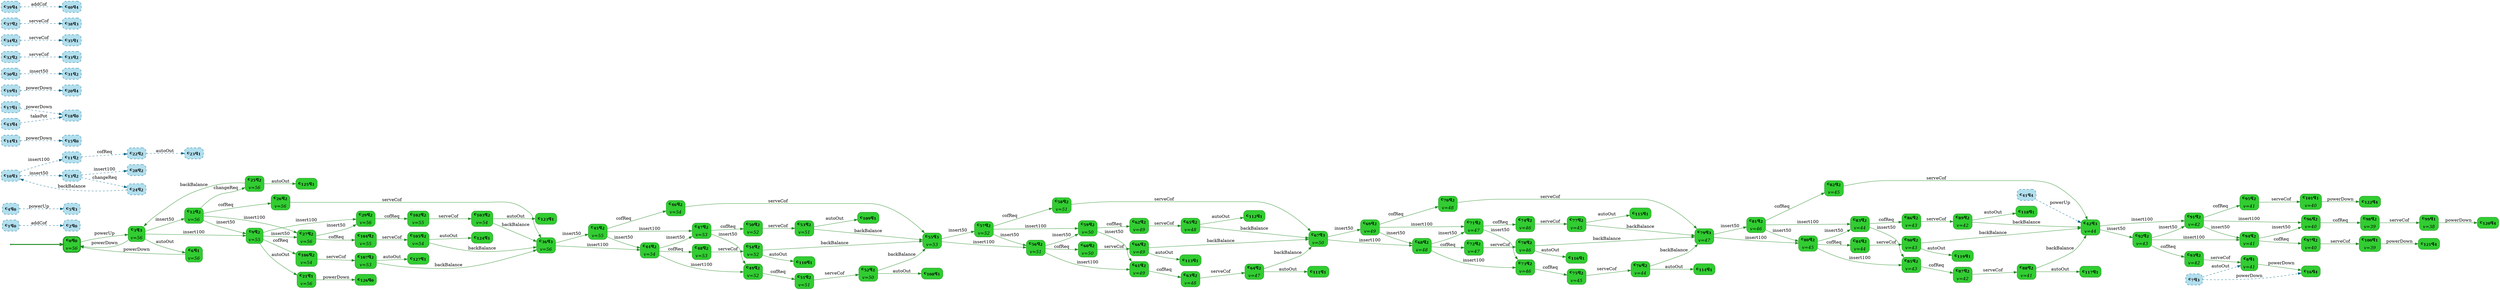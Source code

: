 digraph g {

	rankdir="LR"

	__invisible__[shape="point", color="forestgreen"]
	c0q0[label=<<b>c<sub>0</sub>q<sub>0</sub></b><br/><br/><i>v=56</i>>, shape="box", style="rounded, filled", fillcolor="limegreen", color="forestgreen", penwidth=3] // Initial
	c3q3[label=<<b>c<sub>3</sub>q<sub>3</sub></b><br/><br/><i>v=56</i>>, shape="box", style="rounded, filled", fillcolor="limegreen", color="forestgreen"]
	c6q1[label=<<b>c<sub>6</sub>q<sub>1</sub></b><br/><br/><i>v=56</i>>, shape="box", style="rounded, filled", fillcolor="limegreen", color="forestgreen"]
	c9q2[label=<<b>c<sub>9</sub>q<sub>2</sub></b><br/><br/><i>v=55</i>>, shape="box", style="rounded, filled", fillcolor="limegreen", color="forestgreen"]
	c21q1[label=<<b>c<sub>21</sub>q<sub>1</sub></b><br/><br/><i>v=56</i>>, shape="box", style="rounded, filled", fillcolor="limegreen", color="forestgreen"]
	c126q0[label=<<b>c<sub>126</sub>q<sub>0</sub></b>>, shape="box", style="rounded, filled", fillcolor="limegreen", color="forestgreen"]
	c106q2[label=<<b>c<sub>106</sub>q<sub>2</sub></b><br/><br/><i>v=54</i>>, shape="box", style="rounded, filled", fillcolor="limegreen", color="forestgreen"]
	c107q2[label=<<b>c<sub>107</sub>q<sub>2</sub></b><br/><br/><i>v=53</i>>, shape="box", style="rounded, filled", fillcolor="limegreen", color="forestgreen"]
	c127q1[label=<<b>c<sub>127</sub>q<sub>1</sub></b>>, shape="box", style="rounded, filled", fillcolor="limegreen", color="forestgreen"]
	c36q3[label=<<b>c<sub>36</sub>q<sub>3</sub></b><br/><br/><i>v=56</i>>, shape="box", style="rounded, filled", fillcolor="limegreen", color="forestgreen"]
	c44q2[label=<<b>c<sub>44</sub>q<sub>2</sub></b><br/><br/><i>v=54</i>>, shape="box", style="rounded, filled", fillcolor="limegreen", color="forestgreen"]
	c48q2[label=<<b>c<sub>48</sub>q<sub>2</sub></b><br/><br/><i>v=53</i>>, shape="box", style="rounded, filled", fillcolor="limegreen", color="forestgreen"]
	c54q2[label=<<b>c<sub>54</sub>q<sub>2</sub></b><br/><br/><i>v=52</i>>, shape="box", style="rounded, filled", fillcolor="limegreen", color="forestgreen"]
	c110q1[label=<<b>c<sub>110</sub>q<sub>1</sub></b>>, shape="box", style="rounded, filled", fillcolor="limegreen", color="forestgreen"]
	c55q3[label=<<b>c<sub>55</sub>q<sub>3</sub></b><br/><br/><i>v=53</i>>, shape="box", style="rounded, filled", fillcolor="limegreen", color="forestgreen"]
	c56q2[label=<<b>c<sub>56</sub>q<sub>2</sub></b><br/><br/><i>v=51</i>>, shape="box", style="rounded, filled", fillcolor="limegreen", color="forestgreen"]
	c60q2[label=<<b>c<sub>60</sub>q<sub>2</sub></b><br/><br/><i>v=50</i>>, shape="box", style="rounded, filled", fillcolor="limegreen", color="forestgreen"]
	c66q2[label=<<b>c<sub>66</sub>q<sub>2</sub></b><br/><br/><i>v=49</i>>, shape="box", style="rounded, filled", fillcolor="limegreen", color="forestgreen"]
	c113q1[label=<<b>c<sub>113</sub>q<sub>1</sub></b>>, shape="box", style="rounded, filled", fillcolor="limegreen", color="forestgreen"]
	c67q3[label=<<b>c<sub>67</sub>q<sub>3</sub></b><br/><br/><i>v=50</i>>, shape="box", style="rounded, filled", fillcolor="limegreen", color="forestgreen"]
	c68q2[label=<<b>c<sub>68</sub>q<sub>2</sub></b><br/><br/><i>v=48</i>>, shape="box", style="rounded, filled", fillcolor="limegreen", color="forestgreen"]
	c72q2[label=<<b>c<sub>72</sub>q<sub>2</sub></b><br/><br/><i>v=47</i>>, shape="box", style="rounded, filled", fillcolor="limegreen", color="forestgreen"]
	c78q2[label=<<b>c<sub>78</sub>q<sub>2</sub></b><br/><br/><i>v=46</i>>, shape="box", style="rounded, filled", fillcolor="limegreen", color="forestgreen"]
	c116q1[label=<<b>c<sub>116</sub>q<sub>1</sub></b>>, shape="box", style="rounded, filled", fillcolor="limegreen", color="forestgreen"]
	c79q3[label=<<b>c<sub>79</sub>q<sub>3</sub></b><br/><br/><i>v=47</i>>, shape="box", style="rounded, filled", fillcolor="limegreen", color="forestgreen"]
	c80q2[label=<<b>c<sub>80</sub>q<sub>2</sub></b><br/><br/><i>v=45</i>>, shape="box", style="rounded, filled", fillcolor="limegreen", color="forestgreen"]
	c84q2[label=<<b>c<sub>84</sub>q<sub>2</sub></b><br/><br/><i>v=44</i>>, shape="box", style="rounded, filled", fillcolor="limegreen", color="forestgreen"]
	c90q2[label=<<b>c<sub>90</sub>q<sub>2</sub></b><br/><br/><i>v=43</i>>, shape="box", style="rounded, filled", fillcolor="limegreen", color="forestgreen"]
	c119q1[label=<<b>c<sub>119</sub>q<sub>1</sub></b>>, shape="box", style="rounded, filled", fillcolor="limegreen", color="forestgreen"]
	c42q3[label=<<b>c<sub>42</sub>q<sub>3</sub></b><br/><br/><i>v=44</i>>, shape="box", style="rounded, filled", fillcolor="limegreen", color="forestgreen"]
	c91q2[label=<<b>c<sub>91</sub>q<sub>2</sub></b><br/><br/><i>v=42</i>>, shape="box", style="rounded, filled", fillcolor="limegreen", color="forestgreen"]
	c95q2[label=<<b>c<sub>95</sub>q<sub>2</sub></b><br/><br/><i>v=41</i>>, shape="box", style="rounded, filled", fillcolor="limegreen", color="forestgreen"]
	c101q1[label=<<b>c<sub>101</sub>q<sub>1</sub></b><br/><br/><i>v=40</i>>, shape="box", style="rounded, filled", fillcolor="limegreen", color="forestgreen"]
	c122q4[label=<<b>c<sub>122</sub>q<sub>4</sub></b>>, shape="box", style="rounded, filled", fillcolor="limegreen", color="forestgreen"]
	c96q2[label=<<b>c<sub>96</sub>q<sub>2</sub></b><br/><br/><i>v=40</i>>, shape="box", style="rounded, filled", fillcolor="limegreen", color="forestgreen"]
	c98q2[label=<<b>c<sub>98</sub>q<sub>2</sub></b><br/><br/><i>v=39</i>>, shape="box", style="rounded, filled", fillcolor="limegreen", color="forestgreen"]
	c99q1[label=<<b>c<sub>99</sub>q<sub>1</sub></b><br/><br/><i>v=38</i>>, shape="box", style="rounded, filled", fillcolor="limegreen", color="forestgreen"]
	c120q4[label=<<b>c<sub>120</sub>q<sub>4</sub></b>>, shape="box", style="rounded, filled", fillcolor="limegreen", color="forestgreen"]
	c94q2[label=<<b>c<sub>94</sub>q<sub>2</sub></b><br/><br/><i>v=41</i>>, shape="box", style="rounded, filled", fillcolor="limegreen", color="forestgreen"]
	c97q2[label=<<b>c<sub>97</sub>q<sub>2</sub></b><br/><br/><i>v=40</i>>, shape="box", style="rounded, filled", fillcolor="limegreen", color="forestgreen"]
	c100q1[label=<<b>c<sub>100</sub>q<sub>1</sub></b><br/><br/><i>v=39</i>>, shape="box", style="rounded, filled", fillcolor="limegreen", color="forestgreen"]
	c121q4[label=<<b>c<sub>121</sub>q<sub>4</sub></b>>, shape="box", style="rounded, filled", fillcolor="limegreen", color="forestgreen"]
	c92q2[label=<<b>c<sub>92</sub>q<sub>2</sub></b><br/><br/><i>v=43</i>>, shape="box", style="rounded, filled", fillcolor="limegreen", color="forestgreen"]
	c93q2[label=<<b>c<sub>93</sub>q<sub>2</sub></b><br/><br/><i>v=42</i>>, shape="box", style="rounded, filled", fillcolor="limegreen", color="forestgreen"]
	c8q1[label=<<b>c<sub>8</sub>q<sub>1</sub></b><br/><br/><i>v=41</i>>, shape="box", style="rounded, filled", fillcolor="limegreen", color="forestgreen"]
	c16q4[label=<<b>c<sub>16</sub>q<sub>4</sub></b>>, shape="box", style="rounded, filled", fillcolor="limegreen", color="forestgreen"]
	c85q2[label=<<b>c<sub>85</sub>q<sub>2</sub></b><br/><br/><i>v=43</i>>, shape="box", style="rounded, filled", fillcolor="limegreen", color="forestgreen"]
	c87q2[label=<<b>c<sub>87</sub>q<sub>2</sub></b><br/><br/><i>v=42</i>>, shape="box", style="rounded, filled", fillcolor="limegreen", color="forestgreen"]
	c88q2[label=<<b>c<sub>88</sub>q<sub>2</sub></b><br/><br/><i>v=41</i>>, shape="box", style="rounded, filled", fillcolor="limegreen", color="forestgreen"]
	c117q1[label=<<b>c<sub>117</sub>q<sub>1</sub></b>>, shape="box", style="rounded, filled", fillcolor="limegreen", color="forestgreen"]
	c83q2[label=<<b>c<sub>83</sub>q<sub>2</sub></b><br/><br/><i>v=44</i>>, shape="box", style="rounded, filled", fillcolor="limegreen", color="forestgreen"]
	c86q2[label=<<b>c<sub>86</sub>q<sub>2</sub></b><br/><br/><i>v=43</i>>, shape="box", style="rounded, filled", fillcolor="limegreen", color="forestgreen"]
	c89q2[label=<<b>c<sub>89</sub>q<sub>2</sub></b><br/><br/><i>v=42</i>>, shape="box", style="rounded, filled", fillcolor="limegreen", color="forestgreen"]
	c118q1[label=<<b>c<sub>118</sub>q<sub>1</sub></b>>, shape="box", style="rounded, filled", fillcolor="limegreen", color="forestgreen"]
	c81q2[label=<<b>c<sub>81</sub>q<sub>2</sub></b><br/><br/><i>v=46</i>>, shape="box", style="rounded, filled", fillcolor="limegreen", color="forestgreen"]
	c82q2[label=<<b>c<sub>82</sub>q<sub>2</sub></b><br/><br/><i>v=45</i>>, shape="box", style="rounded, filled", fillcolor="limegreen", color="forestgreen"]
	c73q2[label=<<b>c<sub>73</sub>q<sub>2</sub></b><br/><br/><i>v=46</i>>, shape="box", style="rounded, filled", fillcolor="limegreen", color="forestgreen"]
	c75q2[label=<<b>c<sub>75</sub>q<sub>2</sub></b><br/><br/><i>v=45</i>>, shape="box", style="rounded, filled", fillcolor="limegreen", color="forestgreen"]
	c76q2[label=<<b>c<sub>76</sub>q<sub>2</sub></b><br/><br/><i>v=44</i>>, shape="box", style="rounded, filled", fillcolor="limegreen", color="forestgreen"]
	c114q1[label=<<b>c<sub>114</sub>q<sub>1</sub></b>>, shape="box", style="rounded, filled", fillcolor="limegreen", color="forestgreen"]
	c71q2[label=<<b>c<sub>71</sub>q<sub>2</sub></b><br/><br/><i>v=47</i>>, shape="box", style="rounded, filled", fillcolor="limegreen", color="forestgreen"]
	c74q2[label=<<b>c<sub>74</sub>q<sub>2</sub></b><br/><br/><i>v=46</i>>, shape="box", style="rounded, filled", fillcolor="limegreen", color="forestgreen"]
	c77q2[label=<<b>c<sub>77</sub>q<sub>2</sub></b><br/><br/><i>v=45</i>>, shape="box", style="rounded, filled", fillcolor="limegreen", color="forestgreen"]
	c115q1[label=<<b>c<sub>115</sub>q<sub>1</sub></b>>, shape="box", style="rounded, filled", fillcolor="limegreen", color="forestgreen"]
	c69q2[label=<<b>c<sub>69</sub>q<sub>2</sub></b><br/><br/><i>v=49</i>>, shape="box", style="rounded, filled", fillcolor="limegreen", color="forestgreen"]
	c70q2[label=<<b>c<sub>70</sub>q<sub>2</sub></b><br/><br/><i>v=48</i>>, shape="box", style="rounded, filled", fillcolor="limegreen", color="forestgreen"]
	c61q2[label=<<b>c<sub>61</sub>q<sub>2</sub></b><br/><br/><i>v=49</i>>, shape="box", style="rounded, filled", fillcolor="limegreen", color="forestgreen"]
	c63q2[label=<<b>c<sub>63</sub>q<sub>2</sub></b><br/><br/><i>v=48</i>>, shape="box", style="rounded, filled", fillcolor="limegreen", color="forestgreen"]
	c64q2[label=<<b>c<sub>64</sub>q<sub>2</sub></b><br/><br/><i>v=47</i>>, shape="box", style="rounded, filled", fillcolor="limegreen", color="forestgreen"]
	c111q1[label=<<b>c<sub>111</sub>q<sub>1</sub></b>>, shape="box", style="rounded, filled", fillcolor="limegreen", color="forestgreen"]
	c59q2[label=<<b>c<sub>59</sub>q<sub>2</sub></b><br/><br/><i>v=50</i>>, shape="box", style="rounded, filled", fillcolor="limegreen", color="forestgreen"]
	c62q2[label=<<b>c<sub>62</sub>q<sub>2</sub></b><br/><br/><i>v=49</i>>, shape="box", style="rounded, filled", fillcolor="limegreen", color="forestgreen"]
	c65q2[label=<<b>c<sub>65</sub>q<sub>2</sub></b><br/><br/><i>v=48</i>>, shape="box", style="rounded, filled", fillcolor="limegreen", color="forestgreen"]
	c112q1[label=<<b>c<sub>112</sub>q<sub>1</sub></b>>, shape="box", style="rounded, filled", fillcolor="limegreen", color="forestgreen"]
	c57q2[label=<<b>c<sub>57</sub>q<sub>2</sub></b><br/><br/><i>v=52</i>>, shape="box", style="rounded, filled", fillcolor="limegreen", color="forestgreen"]
	c58q2[label=<<b>c<sub>58</sub>q<sub>2</sub></b><br/><br/><i>v=51</i>>, shape="box", style="rounded, filled", fillcolor="limegreen", color="forestgreen"]
	c49q2[label=<<b>c<sub>49</sub>q<sub>2</sub></b><br/><br/><i>v=52</i>>, shape="box", style="rounded, filled", fillcolor="limegreen", color="forestgreen"]
	c51q2[label=<<b>c<sub>51</sub>q<sub>2</sub></b><br/><br/><i>v=51</i>>, shape="box", style="rounded, filled", fillcolor="limegreen", color="forestgreen"]
	c52q2[label=<<b>c<sub>52</sub>q<sub>2</sub></b><br/><br/><i>v=50</i>>, shape="box", style="rounded, filled", fillcolor="limegreen", color="forestgreen"]
	c108q1[label=<<b>c<sub>108</sub>q<sub>1</sub></b>>, shape="box", style="rounded, filled", fillcolor="limegreen", color="forestgreen"]
	c47q2[label=<<b>c<sub>47</sub>q<sub>2</sub></b><br/><br/><i>v=53</i>>, shape="box", style="rounded, filled", fillcolor="limegreen", color="forestgreen"]
	c50q2[label=<<b>c<sub>50</sub>q<sub>2</sub></b><br/><br/><i>v=52</i>>, shape="box", style="rounded, filled", fillcolor="limegreen", color="forestgreen"]
	c53q2[label=<<b>c<sub>53</sub>q<sub>2</sub></b><br/><br/><i>v=51</i>>, shape="box", style="rounded, filled", fillcolor="limegreen", color="forestgreen"]
	c109q1[label=<<b>c<sub>109</sub>q<sub>1</sub></b>>, shape="box", style="rounded, filled", fillcolor="limegreen", color="forestgreen"]
	c45q2[label=<<b>c<sub>45</sub>q<sub>2</sub></b><br/><br/><i>v=55</i>>, shape="box", style="rounded, filled", fillcolor="limegreen", color="forestgreen"]
	c46q2[label=<<b>c<sub>46</sub>q<sub>2</sub></b><br/><br/><i>v=54</i>>, shape="box", style="rounded, filled", fillcolor="limegreen", color="forestgreen"]
	c29q2[label=<<b>c<sub>29</sub>q<sub>2</sub></b><br/><br/><i>v=56</i>>, shape="box", style="rounded, filled", fillcolor="limegreen", color="forestgreen"]
	c102q2[label=<<b>c<sub>102</sub>q<sub>2</sub></b><br/><br/><i>v=55</i>>, shape="box", style="rounded, filled", fillcolor="limegreen", color="forestgreen"]
	c103q2[label=<<b>c<sub>103</sub>q<sub>2</sub></b><br/><br/><i>v=54</i>>, shape="box", style="rounded, filled", fillcolor="limegreen", color="forestgreen"]
	c123q1[label=<<b>c<sub>123</sub>q<sub>1</sub></b>>, shape="box", style="rounded, filled", fillcolor="limegreen", color="forestgreen"]
	c27q2[label=<<b>c<sub>27</sub>q<sub>2</sub></b><br/><br/><i>v=56</i>>, shape="box", style="rounded, filled", fillcolor="limegreen", color="forestgreen"]
	c104q2[label=<<b>c<sub>104</sub>q<sub>2</sub></b><br/><br/><i>v=55</i>>, shape="box", style="rounded, filled", fillcolor="limegreen", color="forestgreen"]
	c105q2[label=<<b>c<sub>105</sub>q<sub>2</sub></b><br/><br/><i>v=54</i>>, shape="box", style="rounded, filled", fillcolor="limegreen", color="forestgreen"]
	c124q1[label=<<b>c<sub>124</sub>q<sub>1</sub></b>>, shape="box", style="rounded, filled", fillcolor="limegreen", color="forestgreen"]
	c12q2[label=<<b>c<sub>12</sub>q<sub>2</sub></b><br/><br/><i>v=56</i>>, shape="box", style="rounded, filled", fillcolor="limegreen", color="forestgreen"]
	c25q2[label=<<b>c<sub>25</sub>q<sub>2</sub></b><br/><br/><i>v=56</i>>, shape="box", style="rounded, filled", fillcolor="limegreen", color="forestgreen"]
	c125q1[label=<<b>c<sub>125</sub>q<sub>1</sub></b>>, shape="box", style="rounded, filled", fillcolor="limegreen", color="forestgreen"]
	c26q2[label=<<b>c<sub>26</sub>q<sub>2</sub></b><br/><br/><i>v=56</i>>, shape="box", style="rounded, filled", fillcolor="limegreen", color="forestgreen"]
	c1q0[label=<<b>c<sub>1</sub>q<sub>0</sub></b>>, shape="box", style="rounded, filled, dashed", fillcolor="lightblue2", color="deepskyblue4"]
	c2q0[label=<<b>c<sub>2</sub>q<sub>0</sub></b>>, shape="box", style="rounded, filled, dashed", fillcolor="lightblue2", color="deepskyblue4"]
	c4q0[label=<<b>c<sub>4</sub>q<sub>0</sub></b>>, shape="box", style="rounded, filled, dashed", fillcolor="lightblue2", color="deepskyblue4"]
	c5q3[label=<<b>c<sub>5</sub>q<sub>3</sub></b>>, shape="box", style="rounded, filled, dashed", fillcolor="lightblue2", color="deepskyblue4"]
	c7q3[label=<<b>c<sub>7</sub>q<sub>3</sub></b>>, shape="box", style="rounded, filled, dashed", fillcolor="lightblue2", color="deepskyblue4"]
	c10q3[label=<<b>c<sub>10</sub>q<sub>3</sub></b>>, shape="box", style="rounded, filled, dashed", fillcolor="lightblue2", color="deepskyblue4"]
	c11q2[label=<<b>c<sub>11</sub>q<sub>2</sub></b>>, shape="box", style="rounded, filled, dashed", fillcolor="lightblue2", color="deepskyblue4"]
	c13q2[label=<<b>c<sub>13</sub>q<sub>2</sub></b>>, shape="box", style="rounded, filled, dashed", fillcolor="lightblue2", color="deepskyblue4"]
	c14q3[label=<<b>c<sub>14</sub>q<sub>3</sub></b>>, shape="box", style="rounded, filled, dashed", fillcolor="lightblue2", color="deepskyblue4"]
	c15q0[label=<<b>c<sub>15</sub>q<sub>0</sub></b>>, shape="box", style="rounded, filled, dashed", fillcolor="lightblue2", color="deepskyblue4"]
	c17q1[label=<<b>c<sub>17</sub>q<sub>1</sub></b>>, shape="box", style="rounded, filled, dashed", fillcolor="lightblue2", color="deepskyblue4"]
	c18q0[label=<<b>c<sub>18</sub>q<sub>0</sub></b>>, shape="box", style="rounded, filled, dashed", fillcolor="lightblue2", color="deepskyblue4"]
	c19q1[label=<<b>c<sub>19</sub>q<sub>1</sub></b>>, shape="box", style="rounded, filled, dashed", fillcolor="lightblue2", color="deepskyblue4"]
	c20q4[label=<<b>c<sub>20</sub>q<sub>4</sub></b>>, shape="box", style="rounded, filled, dashed", fillcolor="lightblue2", color="deepskyblue4"]
	c22q2[label=<<b>c<sub>22</sub>q<sub>2</sub></b>>, shape="box", style="rounded, filled, dashed", fillcolor="lightblue2", color="deepskyblue4"]
	c23q1[label=<<b>c<sub>23</sub>q<sub>1</sub></b>>, shape="box", style="rounded, filled, dashed", fillcolor="lightblue2", color="deepskyblue4"]
	c24q2[label=<<b>c<sub>24</sub>q<sub>2</sub></b>>, shape="box", style="rounded, filled, dashed", fillcolor="lightblue2", color="deepskyblue4"]
	c28q2[label=<<b>c<sub>28</sub>q<sub>2</sub></b>>, shape="box", style="rounded, filled, dashed", fillcolor="lightblue2", color="deepskyblue4"]
	c30q2[label=<<b>c<sub>30</sub>q<sub>2</sub></b>>, shape="box", style="rounded, filled, dashed", fillcolor="lightblue2", color="deepskyblue4"]
	c31q2[label=<<b>c<sub>31</sub>q<sub>2</sub></b>>, shape="box", style="rounded, filled, dashed", fillcolor="lightblue2", color="deepskyblue4"]
	c32q2[label=<<b>c<sub>32</sub>q<sub>2</sub></b>>, shape="box", style="rounded, filled, dashed", fillcolor="lightblue2", color="deepskyblue4"]
	c33q2[label=<<b>c<sub>33</sub>q<sub>2</sub></b>>, shape="box", style="rounded, filled, dashed", fillcolor="lightblue2", color="deepskyblue4"]
	c34q2[label=<<b>c<sub>34</sub>q<sub>2</sub></b>>, shape="box", style="rounded, filled, dashed", fillcolor="lightblue2", color="deepskyblue4"]
	c35q1[label=<<b>c<sub>35</sub>q<sub>1</sub></b>>, shape="box", style="rounded, filled, dashed", fillcolor="lightblue2", color="deepskyblue4"]
	c37q2[label=<<b>c<sub>37</sub>q<sub>2</sub></b>>, shape="box", style="rounded, filled, dashed", fillcolor="lightblue2", color="deepskyblue4"]
	c38q3[label=<<b>c<sub>38</sub>q<sub>3</sub></b>>, shape="box", style="rounded, filled, dashed", fillcolor="lightblue2", color="deepskyblue4"]
	c39q4[label=<<b>c<sub>39</sub>q<sub>4</sub></b>>, shape="box", style="rounded, filled, dashed", fillcolor="lightblue2", color="deepskyblue4"]
	c40q4[label=<<b>c<sub>40</sub>q<sub>4</sub></b>>, shape="box", style="rounded, filled, dashed", fillcolor="lightblue2", color="deepskyblue4"]
	c41q4[label=<<b>c<sub>41</sub>q<sub>4</sub></b>>, shape="box", style="rounded, filled, dashed", fillcolor="lightblue2", color="deepskyblue4"]
	c43q4[label=<<b>c<sub>43</sub>q<sub>4</sub></b>>, shape="box", style="rounded, filled, dashed", fillcolor="lightblue2", color="deepskyblue4"]

	__invisible__ -> c0q0[penwidth=3, color="forestgreen"]
	c0q0 -> c3q3[label=<powerUp>, color="forestgreen"]
	c3q3 -> c6q1[label=<autoOut>, color="forestgreen"]
	c6q1 -> c0q0[label=<powerDown>, color="forestgreen"]
	c3q3 -> c9q2[label=<insert100>, color="forestgreen"]
	c9q2 -> c21q1[label=<autoOut>, color="forestgreen"]
	c21q1 -> c126q0[label=<powerDown>, color="forestgreen"]
	c9q2 -> c106q2[label=<cofReq>, color="forestgreen"]
	c106q2 -> c107q2[label=<serveCof>, color="forestgreen"]
	c107q2 -> c127q1[label=<autoOut>, color="forestgreen"]
	c107q2 -> c36q3[label=<backBalance>, color="forestgreen"]
	c36q3 -> c44q2[label=<insert100>, color="forestgreen"]
	c44q2 -> c48q2[label=<cofReq>, color="forestgreen"]
	c48q2 -> c54q2[label=<serveCof>, color="forestgreen"]
	c54q2 -> c110q1[label=<autoOut>, color="forestgreen"]
	c54q2 -> c55q3[label=<backBalance>, color="forestgreen"]
	c55q3 -> c56q2[label=<insert100>, color="forestgreen"]
	c56q2 -> c60q2[label=<cofReq>, color="forestgreen"]
	c60q2 -> c66q2[label=<serveCof>, color="forestgreen"]
	c66q2 -> c113q1[label=<autoOut>, color="forestgreen"]
	c66q2 -> c67q3[label=<backBalance>, color="forestgreen"]
	c67q3 -> c68q2[label=<insert100>, color="forestgreen"]
	c68q2 -> c72q2[label=<cofReq>, color="forestgreen"]
	c72q2 -> c78q2[label=<serveCof>, color="forestgreen"]
	c78q2 -> c116q1[label=<autoOut>, color="forestgreen"]
	c78q2 -> c79q3[label=<backBalance>, color="forestgreen"]
	c79q3 -> c80q2[label=<insert100>, color="forestgreen"]
	c80q2 -> c84q2[label=<cofReq>, color="forestgreen"]
	c84q2 -> c90q2[label=<serveCof>, color="forestgreen"]
	c90q2 -> c119q1[label=<autoOut>, color="forestgreen"]
	c90q2 -> c42q3[label=<backBalance>, color="forestgreen"]
	c42q3 -> c91q2[label=<insert100>, color="forestgreen"]
	c91q2 -> c95q2[label=<cofReq>, color="forestgreen"]
	c95q2 -> c101q1[label=<serveCof>, color="forestgreen"]
	c101q1 -> c122q4[label=<powerDown>, color="forestgreen"]
	c91q2 -> c96q2[label=<insert100>, color="forestgreen"]
	c96q2 -> c98q2[label=<cofReq>, color="forestgreen"]
	c98q2 -> c99q1[label=<serveCof>, color="forestgreen"]
	c99q1 -> c120q4[label=<powerDown>, color="forestgreen"]
	c91q2 -> c94q2[label=<insert50>, color="forestgreen"]
	c94q2 -> c97q2[label=<cofReq>, color="forestgreen"]
	c97q2 -> c100q1[label=<serveCof>, color="forestgreen"]
	c100q1 -> c121q4[label=<powerDown>, color="forestgreen"]
	c94q2 -> c96q2[label=<insert50>, color="forestgreen"]
	c42q3 -> c92q2[label=<insert50>, color="forestgreen"]
	c92q2 -> c93q2[label=<cofReq>, color="forestgreen"]
	c93q2 -> c8q1[label=<serveCof>, color="forestgreen"]
	c8q1 -> c16q4[label=<powerDown>, color="forestgreen"]
	c92q2 -> c94q2[label=<insert100>, color="forestgreen"]
	c92q2 -> c91q2[label=<insert50>, color="forestgreen"]
	c80q2 -> c85q2[label=<insert100>, color="forestgreen"]
	c85q2 -> c87q2[label=<cofReq>, color="forestgreen"]
	c87q2 -> c88q2[label=<serveCof>, color="forestgreen"]
	c88q2 -> c117q1[label=<autoOut>, color="forestgreen"]
	c88q2 -> c42q3[label=<backBalance>, color="forestgreen"]
	c80q2 -> c83q2[label=<insert50>, color="forestgreen"]
	c83q2 -> c86q2[label=<cofReq>, color="forestgreen"]
	c86q2 -> c89q2[label=<serveCof>, color="forestgreen"]
	c89q2 -> c118q1[label=<autoOut>, color="forestgreen"]
	c89q2 -> c42q3[label=<backBalance>, color="forestgreen"]
	c83q2 -> c85q2[label=<insert50>, color="forestgreen"]
	c79q3 -> c81q2[label=<insert50>, color="forestgreen"]
	c81q2 -> c82q2[label=<cofReq>, color="forestgreen"]
	c82q2 -> c42q3[label=<serveCof>, color="forestgreen"]
	c81q2 -> c83q2[label=<insert100>, color="forestgreen"]
	c81q2 -> c80q2[label=<insert50>, color="forestgreen"]
	c68q2 -> c73q2[label=<insert100>, color="forestgreen"]
	c73q2 -> c75q2[label=<cofReq>, color="forestgreen"]
	c75q2 -> c76q2[label=<serveCof>, color="forestgreen"]
	c76q2 -> c114q1[label=<autoOut>, color="forestgreen"]
	c76q2 -> c79q3[label=<backBalance>, color="forestgreen"]
	c68q2 -> c71q2[label=<insert50>, color="forestgreen"]
	c71q2 -> c74q2[label=<cofReq>, color="forestgreen"]
	c74q2 -> c77q2[label=<serveCof>, color="forestgreen"]
	c77q2 -> c115q1[label=<autoOut>, color="forestgreen"]
	c77q2 -> c79q3[label=<backBalance>, color="forestgreen"]
	c71q2 -> c73q2[label=<insert50>, color="forestgreen"]
	c67q3 -> c69q2[label=<insert50>, color="forestgreen"]
	c69q2 -> c70q2[label=<cofReq>, color="forestgreen"]
	c70q2 -> c79q3[label=<serveCof>, color="forestgreen"]
	c69q2 -> c71q2[label=<insert100>, color="forestgreen"]
	c69q2 -> c68q2[label=<insert50>, color="forestgreen"]
	c56q2 -> c61q2[label=<insert100>, color="forestgreen"]
	c61q2 -> c63q2[label=<cofReq>, color="forestgreen"]
	c63q2 -> c64q2[label=<serveCof>, color="forestgreen"]
	c64q2 -> c111q1[label=<autoOut>, color="forestgreen"]
	c64q2 -> c67q3[label=<backBalance>, color="forestgreen"]
	c56q2 -> c59q2[label=<insert50>, color="forestgreen"]
	c59q2 -> c62q2[label=<cofReq>, color="forestgreen"]
	c62q2 -> c65q2[label=<serveCof>, color="forestgreen"]
	c65q2 -> c112q1[label=<autoOut>, color="forestgreen"]
	c65q2 -> c67q3[label=<backBalance>, color="forestgreen"]
	c59q2 -> c61q2[label=<insert50>, color="forestgreen"]
	c55q3 -> c57q2[label=<insert50>, color="forestgreen"]
	c57q2 -> c58q2[label=<cofReq>, color="forestgreen"]
	c58q2 -> c67q3[label=<serveCof>, color="forestgreen"]
	c57q2 -> c59q2[label=<insert100>, color="forestgreen"]
	c57q2 -> c56q2[label=<insert50>, color="forestgreen"]
	c44q2 -> c49q2[label=<insert100>, color="forestgreen"]
	c49q2 -> c51q2[label=<cofReq>, color="forestgreen"]
	c51q2 -> c52q2[label=<serveCof>, color="forestgreen"]
	c52q2 -> c108q1[label=<autoOut>, color="forestgreen"]
	c52q2 -> c55q3[label=<backBalance>, color="forestgreen"]
	c44q2 -> c47q2[label=<insert50>, color="forestgreen"]
	c47q2 -> c50q2[label=<cofReq>, color="forestgreen"]
	c50q2 -> c53q2[label=<serveCof>, color="forestgreen"]
	c53q2 -> c109q1[label=<autoOut>, color="forestgreen"]
	c53q2 -> c55q3[label=<backBalance>, color="forestgreen"]
	c47q2 -> c49q2[label=<insert50>, color="forestgreen"]
	c36q3 -> c45q2[label=<insert50>, color="forestgreen"]
	c45q2 -> c46q2[label=<cofReq>, color="forestgreen"]
	c46q2 -> c55q3[label=<serveCof>, color="forestgreen"]
	c45q2 -> c47q2[label=<insert100>, color="forestgreen"]
	c45q2 -> c44q2[label=<insert50>, color="forestgreen"]
	c9q2 -> c29q2[label=<insert100>, color="forestgreen"]
	c29q2 -> c102q2[label=<cofReq>, color="forestgreen"]
	c102q2 -> c103q2[label=<serveCof>, color="forestgreen"]
	c103q2 -> c123q1[label=<autoOut>, color="forestgreen"]
	c103q2 -> c36q3[label=<backBalance>, color="forestgreen"]
	c9q2 -> c27q2[label=<insert50>, color="forestgreen"]
	c27q2 -> c29q2[label=<insert50>, color="forestgreen"]
	c27q2 -> c104q2[label=<cofReq>, color="forestgreen"]
	c104q2 -> c105q2[label=<serveCof>, color="forestgreen"]
	c105q2 -> c124q1[label=<autoOut>, color="forestgreen"]
	c105q2 -> c36q3[label=<backBalance>, color="forestgreen"]
	c3q3 -> c12q2[label=<insert50>, color="forestgreen"]
	c12q2 -> c25q2[label=<changeReq>, color="forestgreen"]
	c25q2 -> c125q1[label=<autoOut>, color="forestgreen"]
	c25q2 -> c3q3[label=<backBalance>, color="forestgreen"]
	c12q2 -> c26q2[label=<cofReq>, color="forestgreen"]
	c26q2 -> c36q3[label=<serveCof>, color="forestgreen"]
	c12q2 -> c27q2[label=<insert100>, color="forestgreen"]
	c12q2 -> c9q2[label=<insert50>, color="forestgreen"]
	c3q3 -> c0q0[label=<powerDown>, color="forestgreen"]
	c1q0 -> c2q0[label=<addCof>, color="deepskyblue4", style="dashed"]
	c4q0 -> c5q3[label=<powerUp>, color="deepskyblue4", style="dashed"]
	c7q3 -> c8q1[label=<autoOut>, color="deepskyblue4", style="dashed"]
	c10q3 -> c11q2[label=<insert100>, color="deepskyblue4", style="dashed"]
	c10q3 -> c13q2[label=<insert50>, color="deepskyblue4", style="dashed"]
	c14q3 -> c15q0[label=<powerDown>, color="deepskyblue4", style="dashed"]
	c7q3 -> c16q4[label=<powerDown>, color="deepskyblue4", style="dashed"]
	c17q1 -> c18q0[label=<powerDown>, color="deepskyblue4", style="dashed"]
	c19q1 -> c20q4[label=<powerDown>, color="deepskyblue4", style="dashed"]
	c22q2 -> c23q1[label=<autoOut>, color="deepskyblue4", style="dashed"]
	c24q2 -> c10q3[label=<backBalance>, color="deepskyblue4", style="dashed"]
	c13q2 -> c24q2[label=<changeReq>, color="deepskyblue4", style="dashed"]
	c11q2 -> c22q2[label=<cofReq>, color="deepskyblue4", style="dashed"]
	c13q2 -> c28q2[label=<insert100>, color="deepskyblue4", style="dashed"]
	c30q2 -> c31q2[label=<insert50>, color="deepskyblue4", style="dashed"]
	c32q2 -> c33q2[label=<serveCof>, color="deepskyblue4", style="dashed"]
	c34q2 -> c35q1[label=<serveCof>, color="deepskyblue4", style="dashed"]
	c37q2 -> c38q3[label=<serveCof>, color="deepskyblue4", style="dashed"]
	c39q4 -> c40q4[label=<addCof>, color="deepskyblue4", style="dashed"]
	c41q4 -> c42q3[label=<powerUp>, color="deepskyblue4", style="dashed"]
	c43q4 -> c18q0[label=<takePot>, color="deepskyblue4", style="dashed"]

}
